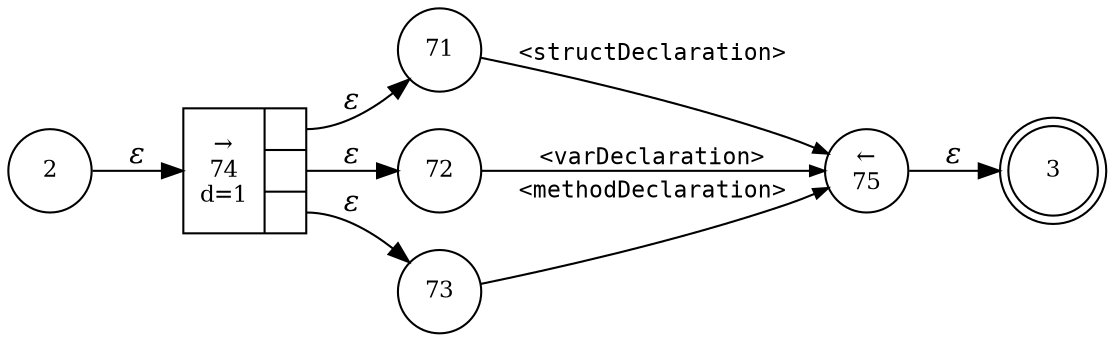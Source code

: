 digraph ATN {
rankdir=LR;
s3[fontsize=11, label="3", shape=doublecircle, fixedsize=true, width=.6];
s2[fontsize=11,label="2", shape=circle, fixedsize=true, width=.55, peripheries=1];
s71[fontsize=11,label="71", shape=circle, fixedsize=true, width=.55, peripheries=1];
s72[fontsize=11,label="72", shape=circle, fixedsize=true, width=.55, peripheries=1];
s73[fontsize=11,label="73", shape=circle, fixedsize=true, width=.55, peripheries=1];
s74[fontsize=11,label="{&rarr;\n74\nd=1|{<p0>|<p1>|<p2>}}", shape=record, fixedsize=false, peripheries=1];
s75[fontsize=11,label="&larr;\n75", shape=circle, fixedsize=true, width=.55, peripheries=1];
s2 -> s74 [fontname="Times-Italic", label="&epsilon;"];
s74:p0 -> s71 [fontname="Times-Italic", label="&epsilon;"];
s74:p1 -> s72 [fontname="Times-Italic", label="&epsilon;"];
s74:p2 -> s73 [fontname="Times-Italic", label="&epsilon;"];
s71 -> s75 [fontsize=11, fontname="Courier", arrowsize=.7, label = "<structDeclaration>", arrowhead = normal];
s72 -> s75 [fontsize=11, fontname="Courier", arrowsize=.7, label = "<varDeclaration>", arrowhead = normal];
s73 -> s75 [fontsize=11, fontname="Courier", arrowsize=.7, label = "<methodDeclaration>", arrowhead = normal];
s75 -> s3 [fontname="Times-Italic", label="&epsilon;"];
}